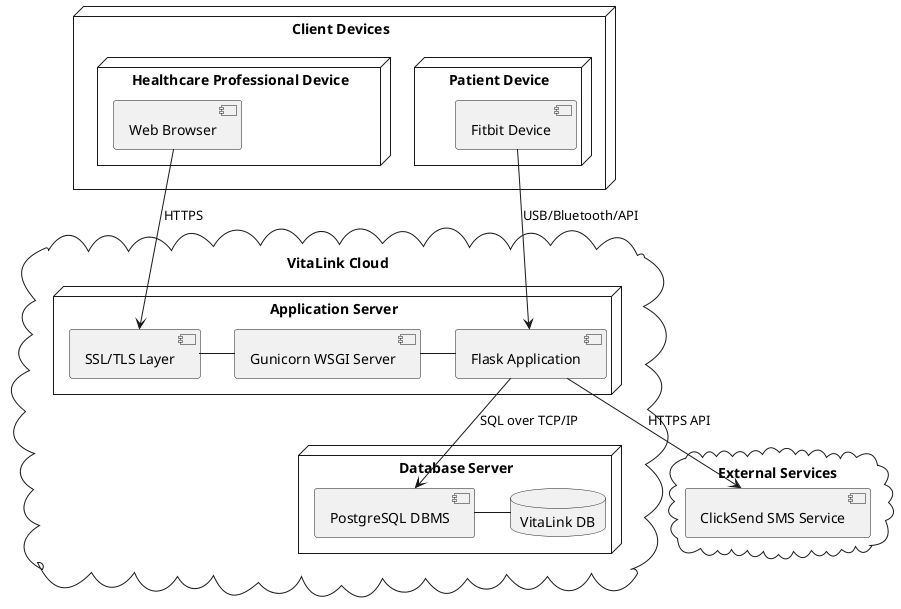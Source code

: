 @startuml "Diagramma della Distribuzione VitaLink"
' Diagramma della Distribuzione
node "Client Devices" {
  node "Healthcare Professional Device" {
    [Web Browser] as Browser
  }
  
  node "Patient Device" {
    [Fitbit Device] as Fitbit
  }
}

cloud "VitaLink Cloud" {
  node "Application Server" {
    [Flask Application] as App
    [Gunicorn WSGI Server] as Gunicorn
    [SSL/TLS Layer] as SSL
    
    SSL - Gunicorn
    Gunicorn - App
  }
  
  node "Database Server" {
    [PostgreSQL DBMS] as PostgreSQL
    database "VitaLink DB" as DB
    
    PostgreSQL - DB
  }
}

cloud "External Services" {
  [ClickSend SMS Service] as ClickSend
}

Browser --> SSL : "HTTPS"
Fitbit --> App : "USB/Bluetooth/API"
App --> PostgreSQL : "SQL over TCP/IP"
App --> ClickSend : "HTTPS API"
@enduml
